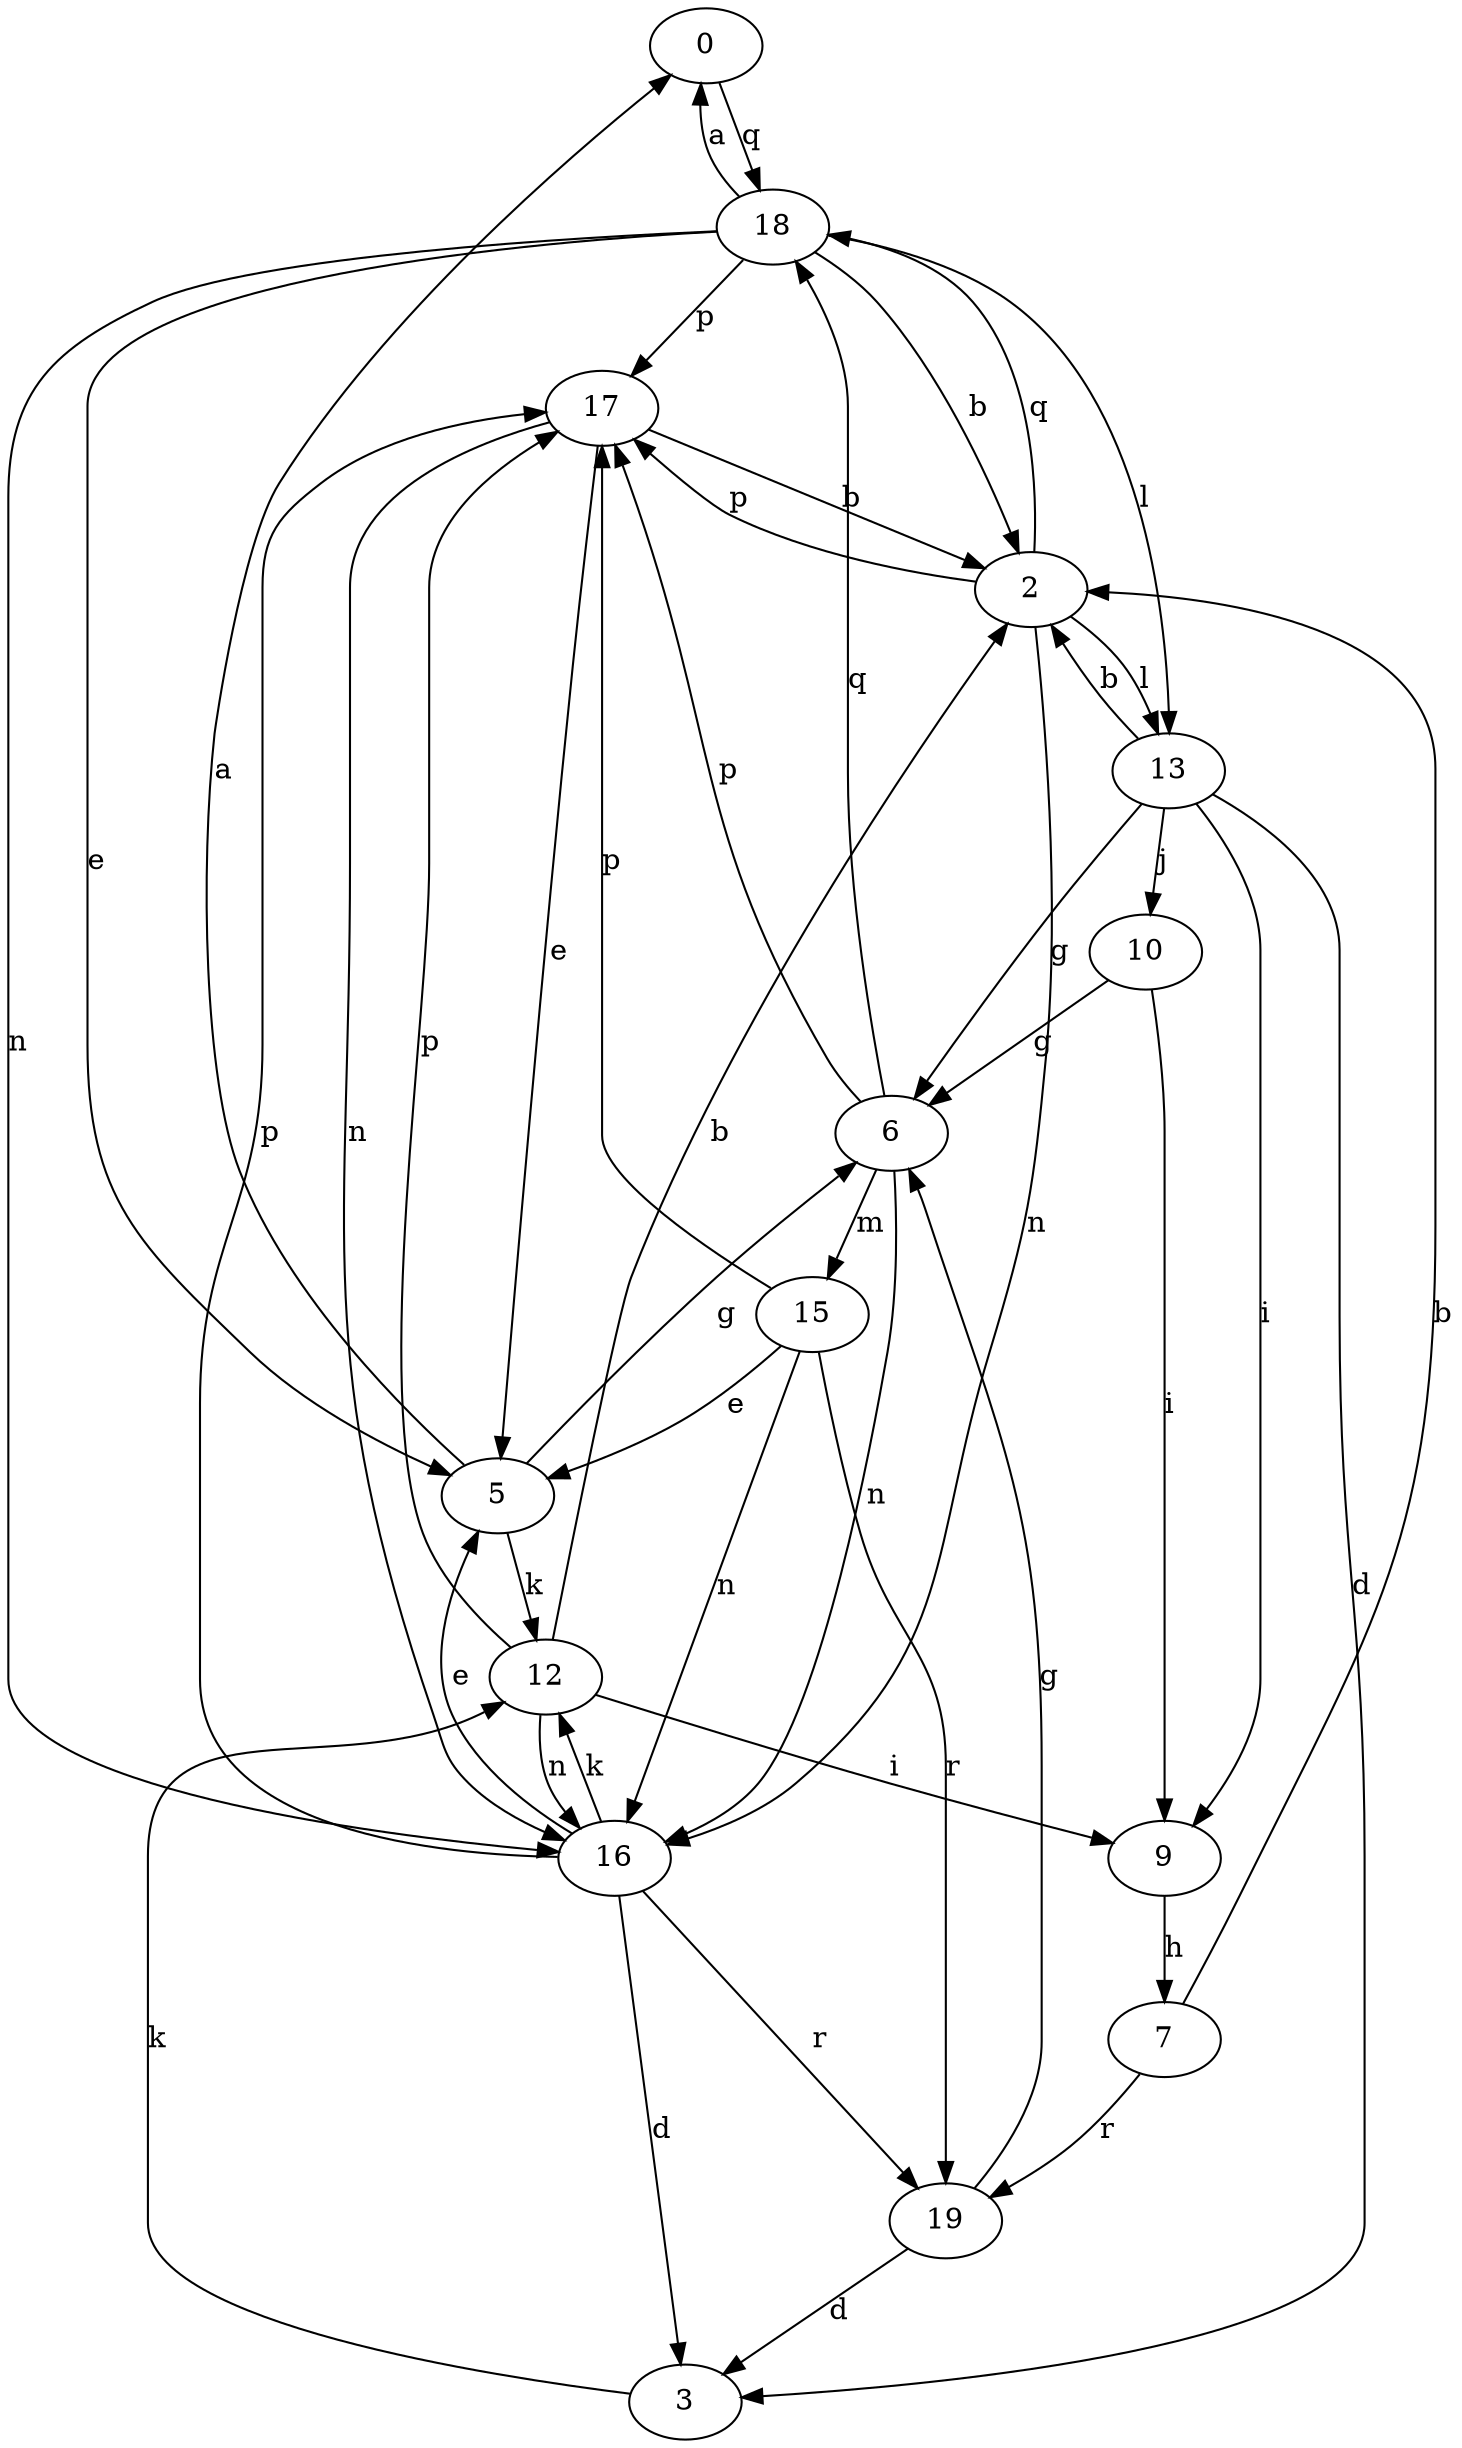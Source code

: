 strict digraph  {
0;
2;
3;
5;
6;
7;
9;
10;
12;
13;
15;
16;
17;
18;
19;
0 -> 18  [label=q];
2 -> 13  [label=l];
2 -> 16  [label=n];
2 -> 17  [label=p];
2 -> 18  [label=q];
3 -> 12  [label=k];
5 -> 0  [label=a];
5 -> 6  [label=g];
5 -> 12  [label=k];
6 -> 15  [label=m];
6 -> 16  [label=n];
6 -> 17  [label=p];
6 -> 18  [label=q];
7 -> 2  [label=b];
7 -> 19  [label=r];
9 -> 7  [label=h];
10 -> 6  [label=g];
10 -> 9  [label=i];
12 -> 2  [label=b];
12 -> 9  [label=i];
12 -> 16  [label=n];
12 -> 17  [label=p];
13 -> 2  [label=b];
13 -> 3  [label=d];
13 -> 6  [label=g];
13 -> 9  [label=i];
13 -> 10  [label=j];
15 -> 5  [label=e];
15 -> 16  [label=n];
15 -> 17  [label=p];
15 -> 19  [label=r];
16 -> 3  [label=d];
16 -> 5  [label=e];
16 -> 12  [label=k];
16 -> 17  [label=p];
16 -> 19  [label=r];
17 -> 2  [label=b];
17 -> 5  [label=e];
17 -> 16  [label=n];
18 -> 0  [label=a];
18 -> 2  [label=b];
18 -> 5  [label=e];
18 -> 13  [label=l];
18 -> 16  [label=n];
18 -> 17  [label=p];
19 -> 3  [label=d];
19 -> 6  [label=g];
}
